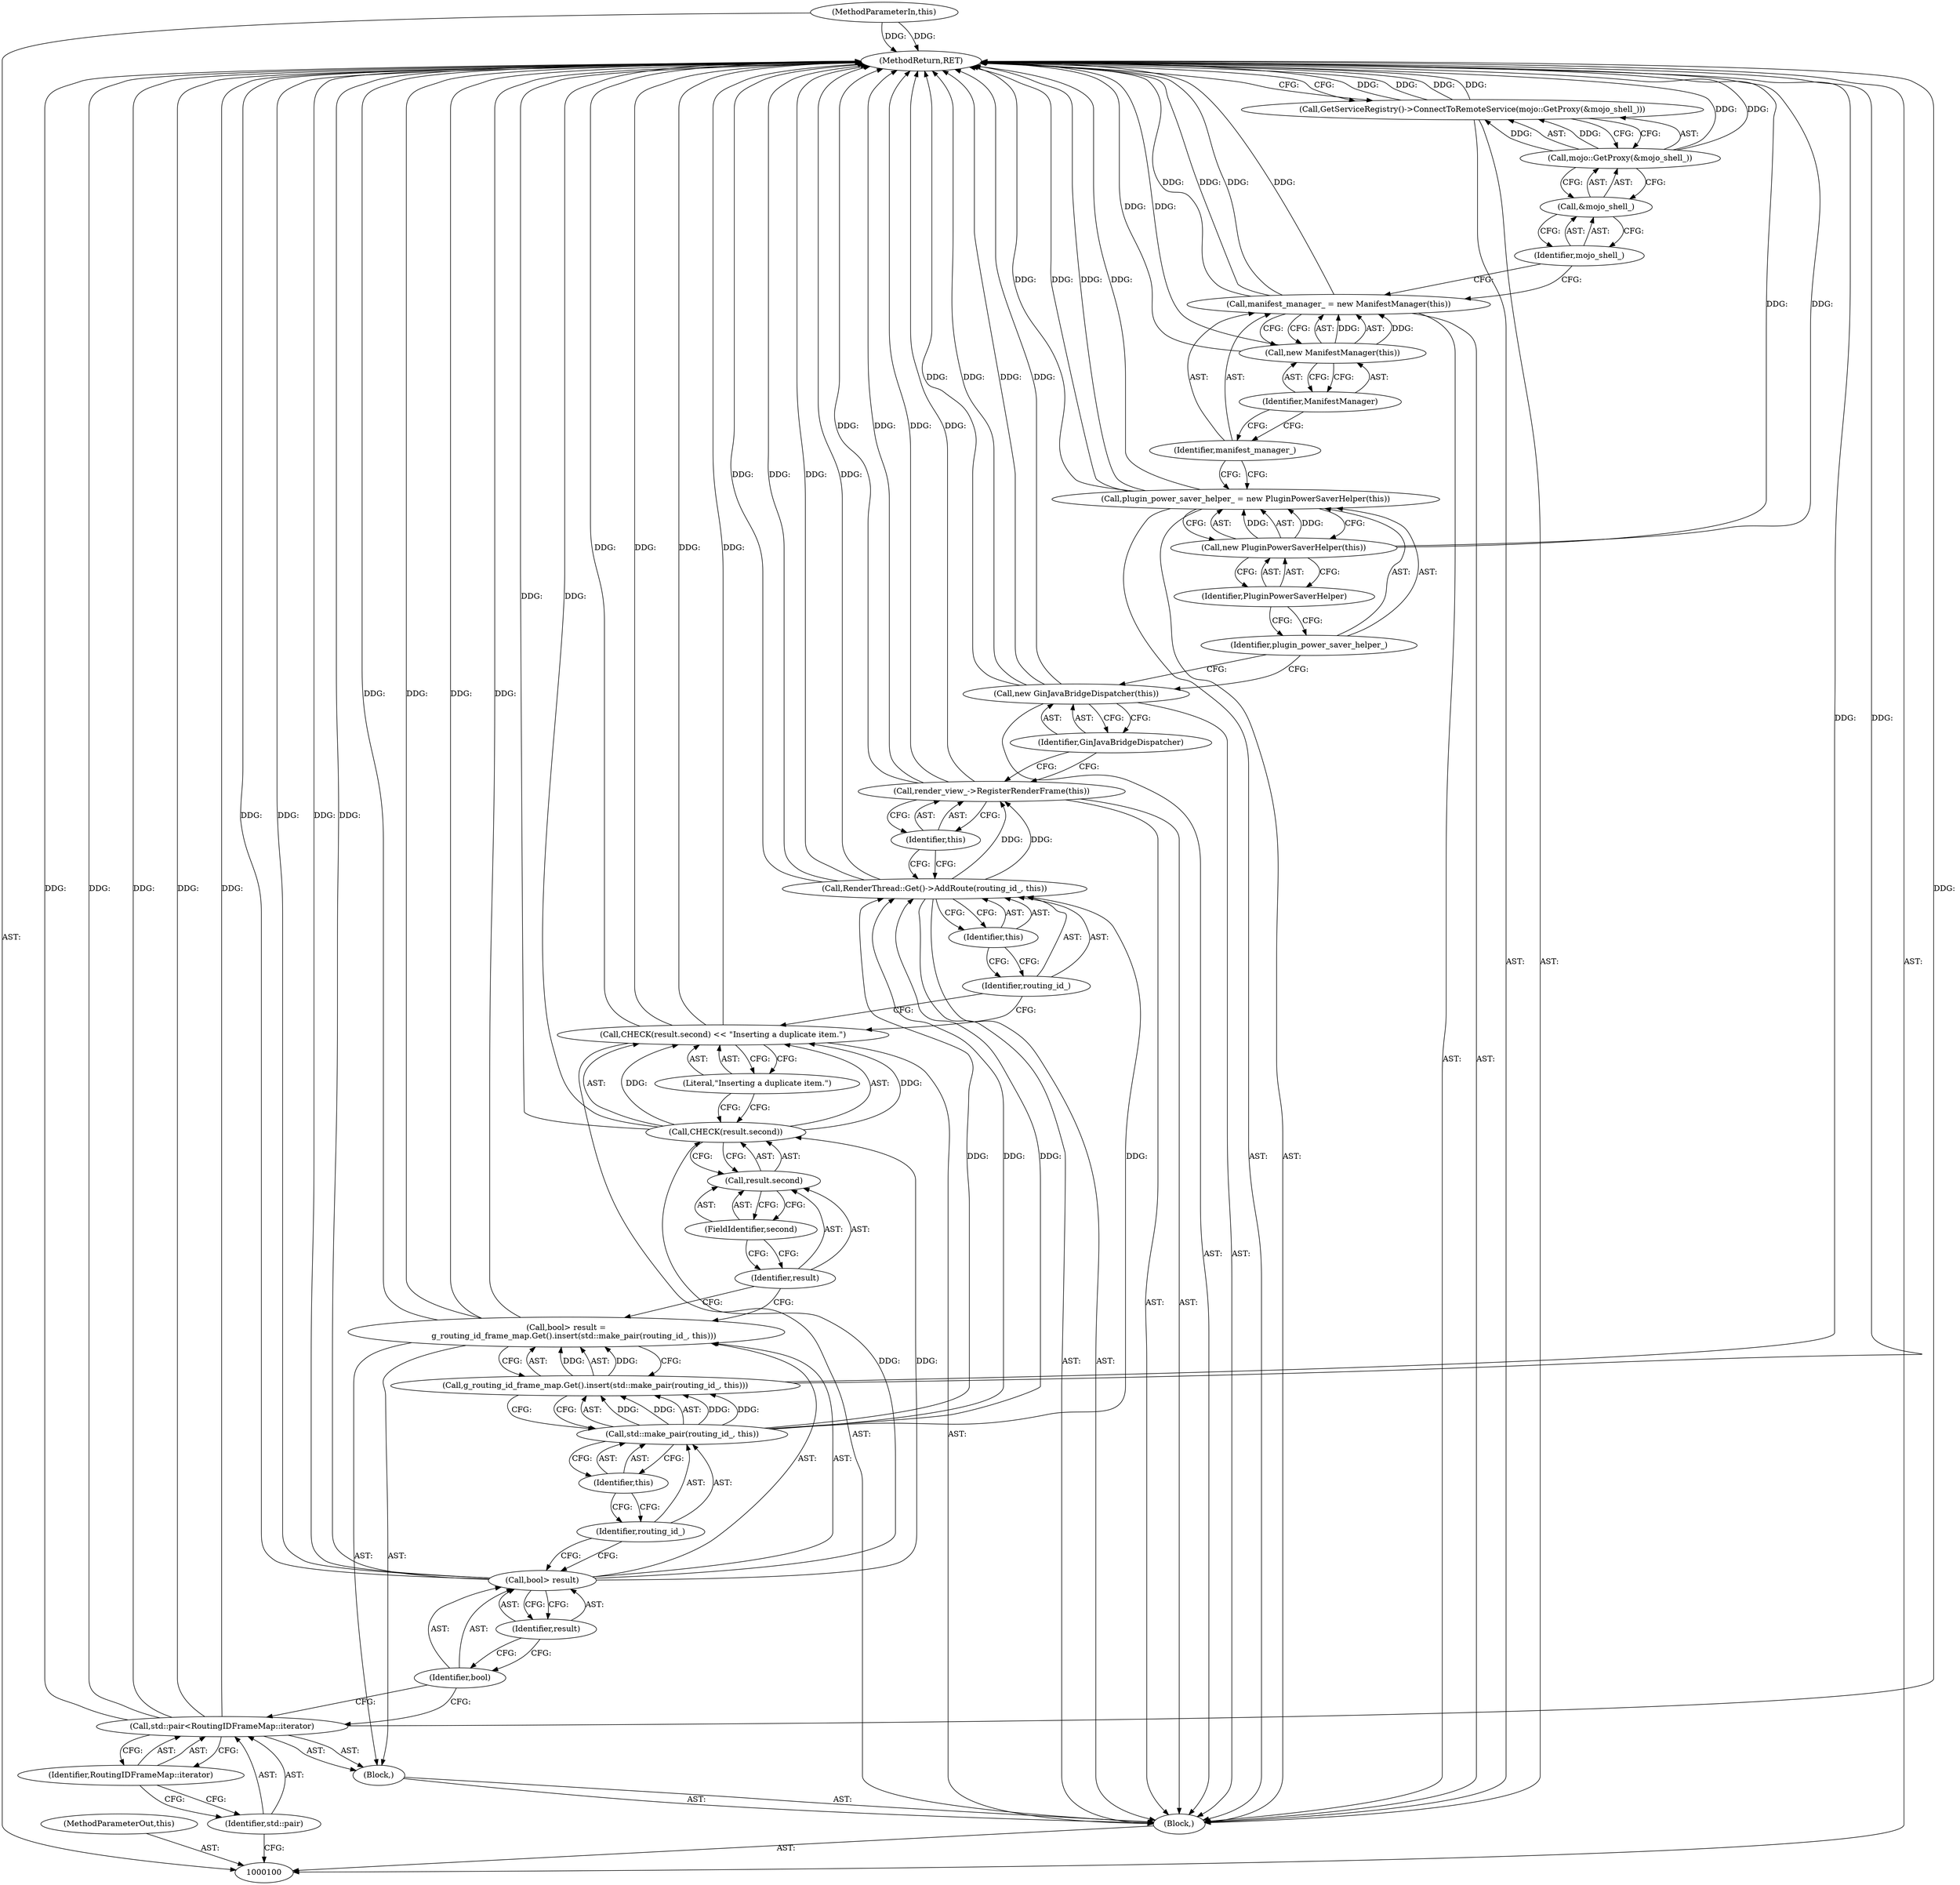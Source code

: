 digraph "0_Chrome_d926098e2e2be270c80a5ba25ab8a611b80b8556_1" {
"1000101" [label="(MethodParameterIn,this)"];
"1000210" [label="(MethodParameterOut,this)"];
"1000102" [label="(Block,)"];
"1000140" [label="(MethodReturn,RET)"];
"1000106" [label="(Identifier,RoutingIDFrameMap::iterator)"];
"1000103" [label="(Block,)"];
"1000104" [label="(Call,std::pair<RoutingIDFrameMap::iterator)"];
"1000105" [label="(Identifier,std::pair)"];
"1000107" [label="(Call,bool> result =\n      g_routing_id_frame_map.Get().insert(std::make_pair(routing_id_, this)))"];
"1000108" [label="(Call,bool> result)"];
"1000109" [label="(Identifier,bool)"];
"1000110" [label="(Identifier,result)"];
"1000112" [label="(Call,std::make_pair(routing_id_, this))"];
"1000113" [label="(Identifier,routing_id_)"];
"1000111" [label="(Call,g_routing_id_frame_map.Get().insert(std::make_pair(routing_id_, this)))"];
"1000114" [label="(Identifier,this)"];
"1000119" [label="(FieldIdentifier,second)"];
"1000115" [label="(Call,CHECK(result.second) << \"Inserting a duplicate item.\")"];
"1000116" [label="(Call,CHECK(result.second))"];
"1000120" [label="(Literal,\"Inserting a duplicate item.\")"];
"1000117" [label="(Call,result.second)"];
"1000118" [label="(Identifier,result)"];
"1000121" [label="(Call,RenderThread::Get()->AddRoute(routing_id_, this))"];
"1000122" [label="(Identifier,routing_id_)"];
"1000123" [label="(Identifier,this)"];
"1000124" [label="(Call,render_view_->RegisterRenderFrame(this))"];
"1000125" [label="(Identifier,this)"];
"1000126" [label="(Call,new GinJavaBridgeDispatcher(this))"];
"1000127" [label="(Identifier,GinJavaBridgeDispatcher)"];
"1000128" [label="(Call,plugin_power_saver_helper_ = new PluginPowerSaverHelper(this))"];
"1000129" [label="(Identifier,plugin_power_saver_helper_)"];
"1000130" [label="(Call,new PluginPowerSaverHelper(this))"];
"1000131" [label="(Identifier,PluginPowerSaverHelper)"];
"1000134" [label="(Call,new ManifestManager(this))"];
"1000135" [label="(Identifier,ManifestManager)"];
"1000132" [label="(Call,manifest_manager_ = new ManifestManager(this))"];
"1000133" [label="(Identifier,manifest_manager_)"];
"1000136" [label="(Call,GetServiceRegistry()->ConnectToRemoteService(mojo::GetProxy(&mojo_shell_)))"];
"1000137" [label="(Call,mojo::GetProxy(&mojo_shell_))"];
"1000138" [label="(Call,&mojo_shell_)"];
"1000139" [label="(Identifier,mojo_shell_)"];
"1000101" -> "1000100"  [label="AST: "];
"1000101" -> "1000140"  [label="DDG: "];
"1000210" -> "1000100"  [label="AST: "];
"1000102" -> "1000100"  [label="AST: "];
"1000103" -> "1000102"  [label="AST: "];
"1000115" -> "1000102"  [label="AST: "];
"1000121" -> "1000102"  [label="AST: "];
"1000124" -> "1000102"  [label="AST: "];
"1000126" -> "1000102"  [label="AST: "];
"1000128" -> "1000102"  [label="AST: "];
"1000132" -> "1000102"  [label="AST: "];
"1000136" -> "1000102"  [label="AST: "];
"1000140" -> "1000100"  [label="AST: "];
"1000140" -> "1000136"  [label="CFG: "];
"1000116" -> "1000140"  [label="DDG: "];
"1000124" -> "1000140"  [label="DDG: "];
"1000124" -> "1000140"  [label="DDG: "];
"1000107" -> "1000140"  [label="DDG: "];
"1000107" -> "1000140"  [label="DDG: "];
"1000104" -> "1000140"  [label="DDG: "];
"1000104" -> "1000140"  [label="DDG: "];
"1000104" -> "1000140"  [label="DDG: "];
"1000126" -> "1000140"  [label="DDG: "];
"1000126" -> "1000140"  [label="DDG: "];
"1000128" -> "1000140"  [label="DDG: "];
"1000128" -> "1000140"  [label="DDG: "];
"1000132" -> "1000140"  [label="DDG: "];
"1000132" -> "1000140"  [label="DDG: "];
"1000115" -> "1000140"  [label="DDG: "];
"1000115" -> "1000140"  [label="DDG: "];
"1000121" -> "1000140"  [label="DDG: "];
"1000121" -> "1000140"  [label="DDG: "];
"1000111" -> "1000140"  [label="DDG: "];
"1000134" -> "1000140"  [label="DDG: "];
"1000101" -> "1000140"  [label="DDG: "];
"1000108" -> "1000140"  [label="DDG: "];
"1000108" -> "1000140"  [label="DDG: "];
"1000136" -> "1000140"  [label="DDG: "];
"1000136" -> "1000140"  [label="DDG: "];
"1000137" -> "1000140"  [label="DDG: "];
"1000130" -> "1000140"  [label="DDG: "];
"1000106" -> "1000104"  [label="AST: "];
"1000106" -> "1000105"  [label="CFG: "];
"1000104" -> "1000106"  [label="CFG: "];
"1000103" -> "1000102"  [label="AST: "];
"1000104" -> "1000103"  [label="AST: "];
"1000107" -> "1000103"  [label="AST: "];
"1000104" -> "1000103"  [label="AST: "];
"1000104" -> "1000106"  [label="CFG: "];
"1000105" -> "1000104"  [label="AST: "];
"1000106" -> "1000104"  [label="AST: "];
"1000109" -> "1000104"  [label="CFG: "];
"1000104" -> "1000140"  [label="DDG: "];
"1000104" -> "1000140"  [label="DDG: "];
"1000104" -> "1000140"  [label="DDG: "];
"1000105" -> "1000104"  [label="AST: "];
"1000105" -> "1000100"  [label="CFG: "];
"1000106" -> "1000105"  [label="CFG: "];
"1000107" -> "1000103"  [label="AST: "];
"1000107" -> "1000111"  [label="CFG: "];
"1000108" -> "1000107"  [label="AST: "];
"1000111" -> "1000107"  [label="AST: "];
"1000118" -> "1000107"  [label="CFG: "];
"1000107" -> "1000140"  [label="DDG: "];
"1000107" -> "1000140"  [label="DDG: "];
"1000111" -> "1000107"  [label="DDG: "];
"1000108" -> "1000107"  [label="AST: "];
"1000108" -> "1000110"  [label="CFG: "];
"1000109" -> "1000108"  [label="AST: "];
"1000110" -> "1000108"  [label="AST: "];
"1000113" -> "1000108"  [label="CFG: "];
"1000108" -> "1000140"  [label="DDG: "];
"1000108" -> "1000140"  [label="DDG: "];
"1000108" -> "1000116"  [label="DDG: "];
"1000109" -> "1000108"  [label="AST: "];
"1000109" -> "1000104"  [label="CFG: "];
"1000110" -> "1000109"  [label="CFG: "];
"1000110" -> "1000108"  [label="AST: "];
"1000110" -> "1000109"  [label="CFG: "];
"1000108" -> "1000110"  [label="CFG: "];
"1000112" -> "1000111"  [label="AST: "];
"1000112" -> "1000114"  [label="CFG: "];
"1000113" -> "1000112"  [label="AST: "];
"1000114" -> "1000112"  [label="AST: "];
"1000111" -> "1000112"  [label="CFG: "];
"1000112" -> "1000111"  [label="DDG: "];
"1000112" -> "1000111"  [label="DDG: "];
"1000112" -> "1000121"  [label="DDG: "];
"1000112" -> "1000121"  [label="DDG: "];
"1000113" -> "1000112"  [label="AST: "];
"1000113" -> "1000108"  [label="CFG: "];
"1000114" -> "1000113"  [label="CFG: "];
"1000111" -> "1000107"  [label="AST: "];
"1000111" -> "1000112"  [label="CFG: "];
"1000112" -> "1000111"  [label="AST: "];
"1000107" -> "1000111"  [label="CFG: "];
"1000111" -> "1000140"  [label="DDG: "];
"1000111" -> "1000107"  [label="DDG: "];
"1000112" -> "1000111"  [label="DDG: "];
"1000112" -> "1000111"  [label="DDG: "];
"1000114" -> "1000112"  [label="AST: "];
"1000114" -> "1000113"  [label="CFG: "];
"1000112" -> "1000114"  [label="CFG: "];
"1000119" -> "1000117"  [label="AST: "];
"1000119" -> "1000118"  [label="CFG: "];
"1000117" -> "1000119"  [label="CFG: "];
"1000115" -> "1000102"  [label="AST: "];
"1000115" -> "1000120"  [label="CFG: "];
"1000116" -> "1000115"  [label="AST: "];
"1000120" -> "1000115"  [label="AST: "];
"1000122" -> "1000115"  [label="CFG: "];
"1000115" -> "1000140"  [label="DDG: "];
"1000115" -> "1000140"  [label="DDG: "];
"1000116" -> "1000115"  [label="DDG: "];
"1000116" -> "1000115"  [label="AST: "];
"1000116" -> "1000117"  [label="CFG: "];
"1000117" -> "1000116"  [label="AST: "];
"1000120" -> "1000116"  [label="CFG: "];
"1000116" -> "1000140"  [label="DDG: "];
"1000116" -> "1000115"  [label="DDG: "];
"1000108" -> "1000116"  [label="DDG: "];
"1000120" -> "1000115"  [label="AST: "];
"1000120" -> "1000116"  [label="CFG: "];
"1000115" -> "1000120"  [label="CFG: "];
"1000117" -> "1000116"  [label="AST: "];
"1000117" -> "1000119"  [label="CFG: "];
"1000118" -> "1000117"  [label="AST: "];
"1000119" -> "1000117"  [label="AST: "];
"1000116" -> "1000117"  [label="CFG: "];
"1000118" -> "1000117"  [label="AST: "];
"1000118" -> "1000107"  [label="CFG: "];
"1000119" -> "1000118"  [label="CFG: "];
"1000121" -> "1000102"  [label="AST: "];
"1000121" -> "1000123"  [label="CFG: "];
"1000122" -> "1000121"  [label="AST: "];
"1000123" -> "1000121"  [label="AST: "];
"1000125" -> "1000121"  [label="CFG: "];
"1000121" -> "1000140"  [label="DDG: "];
"1000121" -> "1000140"  [label="DDG: "];
"1000112" -> "1000121"  [label="DDG: "];
"1000112" -> "1000121"  [label="DDG: "];
"1000121" -> "1000124"  [label="DDG: "];
"1000122" -> "1000121"  [label="AST: "];
"1000122" -> "1000115"  [label="CFG: "];
"1000123" -> "1000122"  [label="CFG: "];
"1000123" -> "1000121"  [label="AST: "];
"1000123" -> "1000122"  [label="CFG: "];
"1000121" -> "1000123"  [label="CFG: "];
"1000124" -> "1000102"  [label="AST: "];
"1000124" -> "1000125"  [label="CFG: "];
"1000125" -> "1000124"  [label="AST: "];
"1000127" -> "1000124"  [label="CFG: "];
"1000124" -> "1000140"  [label="DDG: "];
"1000124" -> "1000140"  [label="DDG: "];
"1000121" -> "1000124"  [label="DDG: "];
"1000125" -> "1000124"  [label="AST: "];
"1000125" -> "1000121"  [label="CFG: "];
"1000124" -> "1000125"  [label="CFG: "];
"1000126" -> "1000102"  [label="AST: "];
"1000126" -> "1000127"  [label="CFG: "];
"1000127" -> "1000126"  [label="AST: "];
"1000129" -> "1000126"  [label="CFG: "];
"1000126" -> "1000140"  [label="DDG: "];
"1000126" -> "1000140"  [label="DDG: "];
"1000127" -> "1000126"  [label="AST: "];
"1000127" -> "1000124"  [label="CFG: "];
"1000126" -> "1000127"  [label="CFG: "];
"1000128" -> "1000102"  [label="AST: "];
"1000128" -> "1000130"  [label="CFG: "];
"1000129" -> "1000128"  [label="AST: "];
"1000130" -> "1000128"  [label="AST: "];
"1000133" -> "1000128"  [label="CFG: "];
"1000128" -> "1000140"  [label="DDG: "];
"1000128" -> "1000140"  [label="DDG: "];
"1000130" -> "1000128"  [label="DDG: "];
"1000129" -> "1000128"  [label="AST: "];
"1000129" -> "1000126"  [label="CFG: "];
"1000131" -> "1000129"  [label="CFG: "];
"1000130" -> "1000128"  [label="AST: "];
"1000130" -> "1000131"  [label="CFG: "];
"1000131" -> "1000130"  [label="AST: "];
"1000128" -> "1000130"  [label="CFG: "];
"1000130" -> "1000140"  [label="DDG: "];
"1000130" -> "1000128"  [label="DDG: "];
"1000131" -> "1000130"  [label="AST: "];
"1000131" -> "1000129"  [label="CFG: "];
"1000130" -> "1000131"  [label="CFG: "];
"1000134" -> "1000132"  [label="AST: "];
"1000134" -> "1000135"  [label="CFG: "];
"1000135" -> "1000134"  [label="AST: "];
"1000132" -> "1000134"  [label="CFG: "];
"1000134" -> "1000140"  [label="DDG: "];
"1000134" -> "1000132"  [label="DDG: "];
"1000135" -> "1000134"  [label="AST: "];
"1000135" -> "1000133"  [label="CFG: "];
"1000134" -> "1000135"  [label="CFG: "];
"1000132" -> "1000102"  [label="AST: "];
"1000132" -> "1000134"  [label="CFG: "];
"1000133" -> "1000132"  [label="AST: "];
"1000134" -> "1000132"  [label="AST: "];
"1000139" -> "1000132"  [label="CFG: "];
"1000132" -> "1000140"  [label="DDG: "];
"1000132" -> "1000140"  [label="DDG: "];
"1000134" -> "1000132"  [label="DDG: "];
"1000133" -> "1000132"  [label="AST: "];
"1000133" -> "1000128"  [label="CFG: "];
"1000135" -> "1000133"  [label="CFG: "];
"1000136" -> "1000102"  [label="AST: "];
"1000136" -> "1000137"  [label="CFG: "];
"1000137" -> "1000136"  [label="AST: "];
"1000140" -> "1000136"  [label="CFG: "];
"1000136" -> "1000140"  [label="DDG: "];
"1000136" -> "1000140"  [label="DDG: "];
"1000137" -> "1000136"  [label="DDG: "];
"1000137" -> "1000136"  [label="AST: "];
"1000137" -> "1000138"  [label="CFG: "];
"1000138" -> "1000137"  [label="AST: "];
"1000136" -> "1000137"  [label="CFG: "];
"1000137" -> "1000140"  [label="DDG: "];
"1000137" -> "1000136"  [label="DDG: "];
"1000138" -> "1000137"  [label="AST: "];
"1000138" -> "1000139"  [label="CFG: "];
"1000139" -> "1000138"  [label="AST: "];
"1000137" -> "1000138"  [label="CFG: "];
"1000139" -> "1000138"  [label="AST: "];
"1000139" -> "1000132"  [label="CFG: "];
"1000138" -> "1000139"  [label="CFG: "];
}

